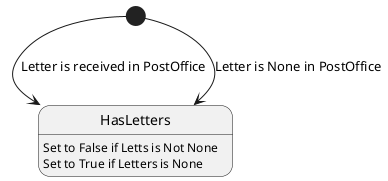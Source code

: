 @startuml
'https://plantuml.com/state-diagram

/'scale 350 width
[*] --> NotShooting

state NotShooting {
  [*] --> Idle
  Idle --> Configuring : EvConfig
  Configuring --> Idle : EvConfig
}

state Configuring {
  [*] --> NewValueSelection
  NewValueSelection --> NewValuePreview : EvNewValue
  NewValuePreview --> NewValueSelection : EvNewValueRejected
  NewValuePreview --> NewValueSelection : EvNewValueSaved

  state NewValuePreview {
     State1 -> State2
  }

}'/
[*] --> HasLetters: Letter is received in PostOffice
[*] --> HasLetters: Letter is None in PostOffice
state HasLetters {
    HasLetters: Set to False if Letts is Not None
    HasLetters: Set to True if Letters is None
}

@enduml